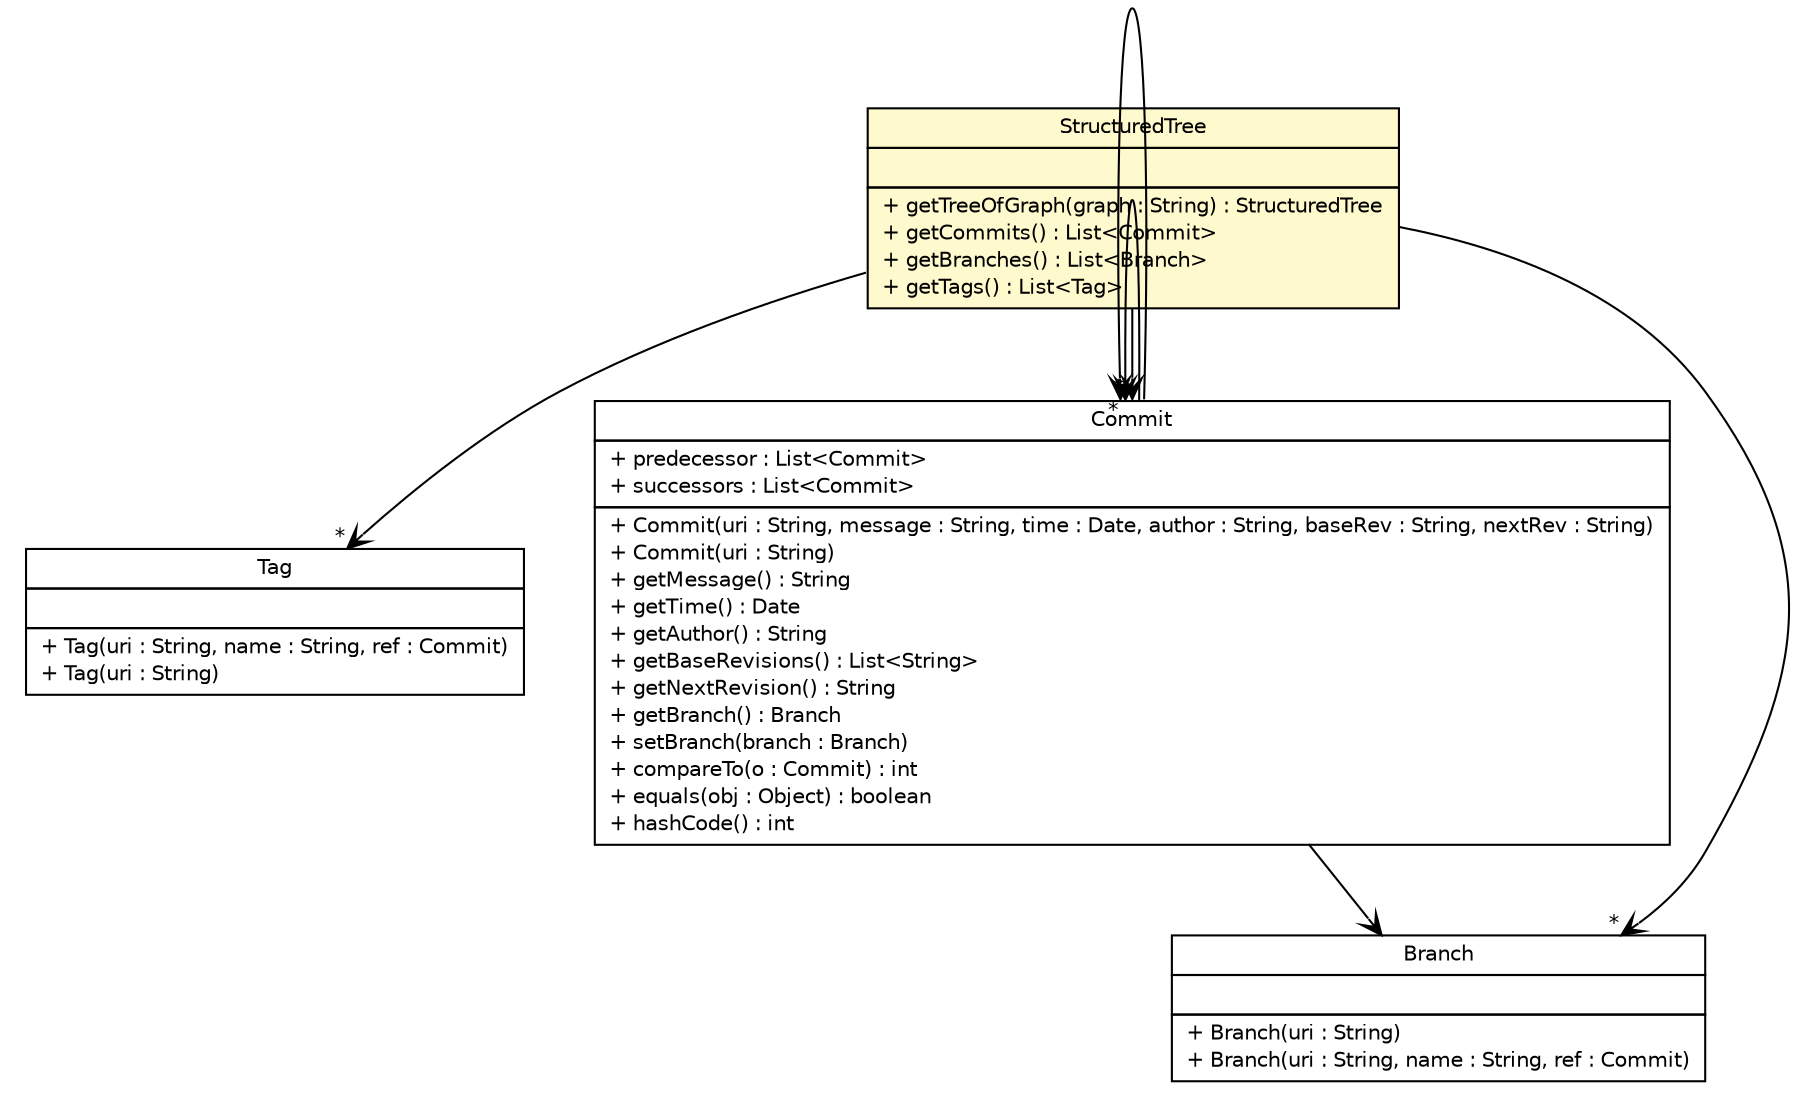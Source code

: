 #!/usr/local/bin/dot
#
# Class diagram 
# Generated by UMLGraph version R5_6-24-gf6e263 (http://www.umlgraph.org/)
#

digraph G {
	edge [fontname="Helvetica",fontsize=10,labelfontname="Helvetica",labelfontsize=10];
	node [fontname="Helvetica",fontsize=10,shape=plaintext];
	nodesep=0.25;
	ranksep=0.5;
	// de.tud.plt.r43ples.revisionTree.StructuredTree
	c1650 [label=<<table title="de.tud.plt.r43ples.revisionTree.StructuredTree" border="0" cellborder="1" cellspacing="0" cellpadding="2" port="p" bgcolor="lemonChiffon" href="./StructuredTree.html">
		<tr><td><table border="0" cellspacing="0" cellpadding="1">
<tr><td align="center" balign="center"> StructuredTree </td></tr>
		</table></td></tr>
		<tr><td><table border="0" cellspacing="0" cellpadding="1">
<tr><td align="left" balign="left">  </td></tr>
		</table></td></tr>
		<tr><td><table border="0" cellspacing="0" cellpadding="1">
<tr><td align="left" balign="left"> + getTreeOfGraph(graph : String) : StructuredTree </td></tr>
<tr><td align="left" balign="left"> + getCommits() : List&lt;Commit&gt; </td></tr>
<tr><td align="left" balign="left"> + getBranches() : List&lt;Branch&gt; </td></tr>
<tr><td align="left" balign="left"> + getTags() : List&lt;Tag&gt; </td></tr>
		</table></td></tr>
		</table>>, URL="./StructuredTree.html", fontname="Helvetica", fontcolor="black", fontsize=10.0];
	// de.tud.plt.r43ples.revisionTree.Tag
	c1653 [label=<<table title="de.tud.plt.r43ples.revisionTree.Tag" border="0" cellborder="1" cellspacing="0" cellpadding="2" port="p" href="./Tag.html">
		<tr><td><table border="0" cellspacing="0" cellpadding="1">
<tr><td align="center" balign="center"> Tag </td></tr>
		</table></td></tr>
		<tr><td><table border="0" cellspacing="0" cellpadding="1">
<tr><td align="left" balign="left">  </td></tr>
		</table></td></tr>
		<tr><td><table border="0" cellspacing="0" cellpadding="1">
<tr><td align="left" balign="left"> + Tag(uri : String, name : String, ref : Commit) </td></tr>
<tr><td align="left" balign="left"> + Tag(uri : String) </td></tr>
		</table></td></tr>
		</table>>, URL="./Tag.html", fontname="Helvetica", fontcolor="black", fontsize=10.0];
	// de.tud.plt.r43ples.revisionTree.Commit
	c1655 [label=<<table title="de.tud.plt.r43ples.revisionTree.Commit" border="0" cellborder="1" cellspacing="0" cellpadding="2" port="p" href="./Commit.html">
		<tr><td><table border="0" cellspacing="0" cellpadding="1">
<tr><td align="center" balign="center"> Commit </td></tr>
		</table></td></tr>
		<tr><td><table border="0" cellspacing="0" cellpadding="1">
<tr><td align="left" balign="left"> + predecessor : List&lt;Commit&gt; </td></tr>
<tr><td align="left" balign="left"> + successors : List&lt;Commit&gt; </td></tr>
		</table></td></tr>
		<tr><td><table border="0" cellspacing="0" cellpadding="1">
<tr><td align="left" balign="left"> + Commit(uri : String, message : String, time : Date, author : String, baseRev : String, nextRev : String) </td></tr>
<tr><td align="left" balign="left"> + Commit(uri : String) </td></tr>
<tr><td align="left" balign="left"> + getMessage() : String </td></tr>
<tr><td align="left" balign="left"> + getTime() : Date </td></tr>
<tr><td align="left" balign="left"> + getAuthor() : String </td></tr>
<tr><td align="left" balign="left"> + getBaseRevisions() : List&lt;String&gt; </td></tr>
<tr><td align="left" balign="left"> + getNextRevision() : String </td></tr>
<tr><td align="left" balign="left"> + getBranch() : Branch </td></tr>
<tr><td align="left" balign="left"> + setBranch(branch : Branch) </td></tr>
<tr><td align="left" balign="left"> + compareTo(o : Commit) : int </td></tr>
<tr><td align="left" balign="left"> + equals(obj : Object) : boolean </td></tr>
<tr><td align="left" balign="left"> + hashCode() : int </td></tr>
		</table></td></tr>
		</table>>, URL="./Commit.html", fontname="Helvetica", fontcolor="black", fontsize=10.0];
	// de.tud.plt.r43ples.revisionTree.Branch
	c1656 [label=<<table title="de.tud.plt.r43ples.revisionTree.Branch" border="0" cellborder="1" cellspacing="0" cellpadding="2" port="p" href="./Branch.html">
		<tr><td><table border="0" cellspacing="0" cellpadding="1">
<tr><td align="center" balign="center"> Branch </td></tr>
		</table></td></tr>
		<tr><td><table border="0" cellspacing="0" cellpadding="1">
<tr><td align="left" balign="left">  </td></tr>
		</table></td></tr>
		<tr><td><table border="0" cellspacing="0" cellpadding="1">
<tr><td align="left" balign="left"> + Branch(uri : String) </td></tr>
<tr><td align="left" balign="left"> + Branch(uri : String, name : String, ref : Commit) </td></tr>
		</table></td></tr>
		</table>>, URL="./Branch.html", fontname="Helvetica", fontcolor="black", fontsize=10.0];
	// de.tud.plt.r43ples.revisionTree.StructuredTree NAVASSOC de.tud.plt.r43ples.revisionTree.Branch
	c1650:p -> c1656:p [taillabel="", label="", headlabel="*", fontname="Helvetica", fontcolor="black", fontsize=10.0, color="black", arrowhead=open];
	// de.tud.plt.r43ples.revisionTree.StructuredTree NAVASSOC de.tud.plt.r43ples.revisionTree.Tag
	c1650:p -> c1653:p [taillabel="", label="", headlabel="*", fontname="Helvetica", fontcolor="black", fontsize=10.0, color="black", arrowhead=open];
	// de.tud.plt.r43ples.revisionTree.StructuredTree NAVASSOC de.tud.plt.r43ples.revisionTree.Commit
	c1650:p -> c1655:p [taillabel="", label="", headlabel="*", fontname="Helvetica", fontcolor="black", fontsize=10.0, color="black", arrowhead=open];
	// de.tud.plt.r43ples.revisionTree.Commit NAVASSOC de.tud.plt.r43ples.revisionTree.Branch
	c1655:p -> c1656:p [taillabel="", label="", headlabel="", fontname="Helvetica", fontcolor="black", fontsize=10.0, color="black", arrowhead=open];
	// de.tud.plt.r43ples.revisionTree.Commit NAVASSOC de.tud.plt.r43ples.revisionTree.Commit
	c1655:p -> c1655:p [taillabel="", label="", headlabel="*", fontname="Helvetica", fontcolor="black", fontsize=10.0, color="black", arrowhead=open];
	// de.tud.plt.r43ples.revisionTree.Commit NAVASSOC de.tud.plt.r43ples.revisionTree.Commit
	c1655:p -> c1655:p [taillabel="", label="", headlabel="*", fontname="Helvetica", fontcolor="black", fontsize=10.0, color="black", arrowhead=open];
}

